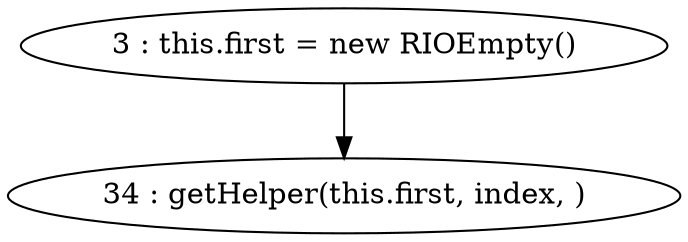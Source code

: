 digraph G {
"3 : this.first = new RIOEmpty()"
"3 : this.first = new RIOEmpty()" -> "34 : getHelper(this.first, index, )"
"34 : getHelper(this.first, index, )"
}